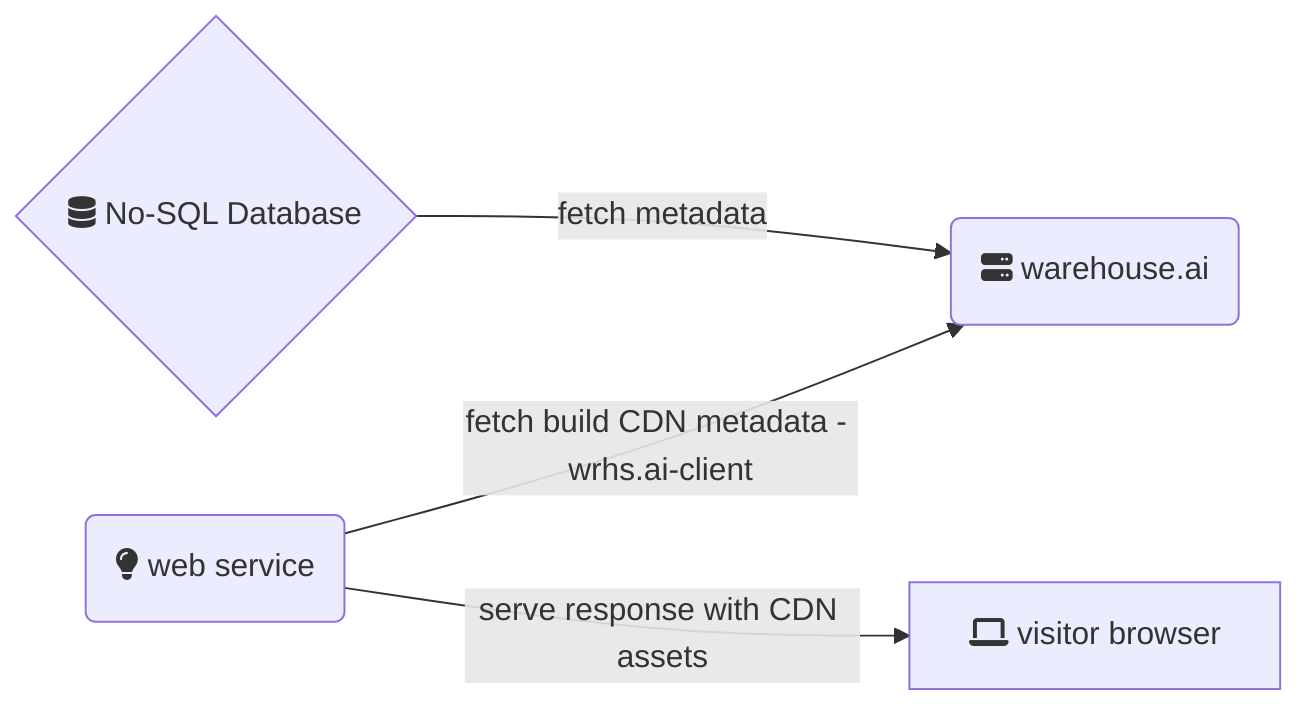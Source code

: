 graph LR
A(fa:fa-server warehouse.ai)
B{fa:fa-database No-SQL Database}
C(fa:fa-lightbulb web service)
D[fa:fa-laptop visitor browser]

C --> |"serve response with CDN assets"| D
B --> |"fetch metadata"| A
C --> |"fetch build CDN metadata - wrhs.ai-client"| A
